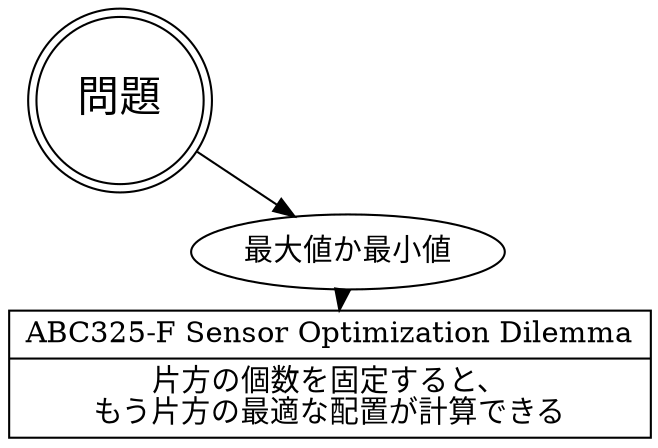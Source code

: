 digraph G {
    graph [
        layout = fdp;
    ];

    問題 [shape=doublecircle,fontsize=20];

    問題 -> 最大値か最小値;

    abc325f[shape= "record", label = "{ABC325-F Sensor Optimization Dilemma | 片方の個数を固定すると、\nもう片方の最適な配置が計算できる}"];
    最大値か最小値 -> abc325f;
}